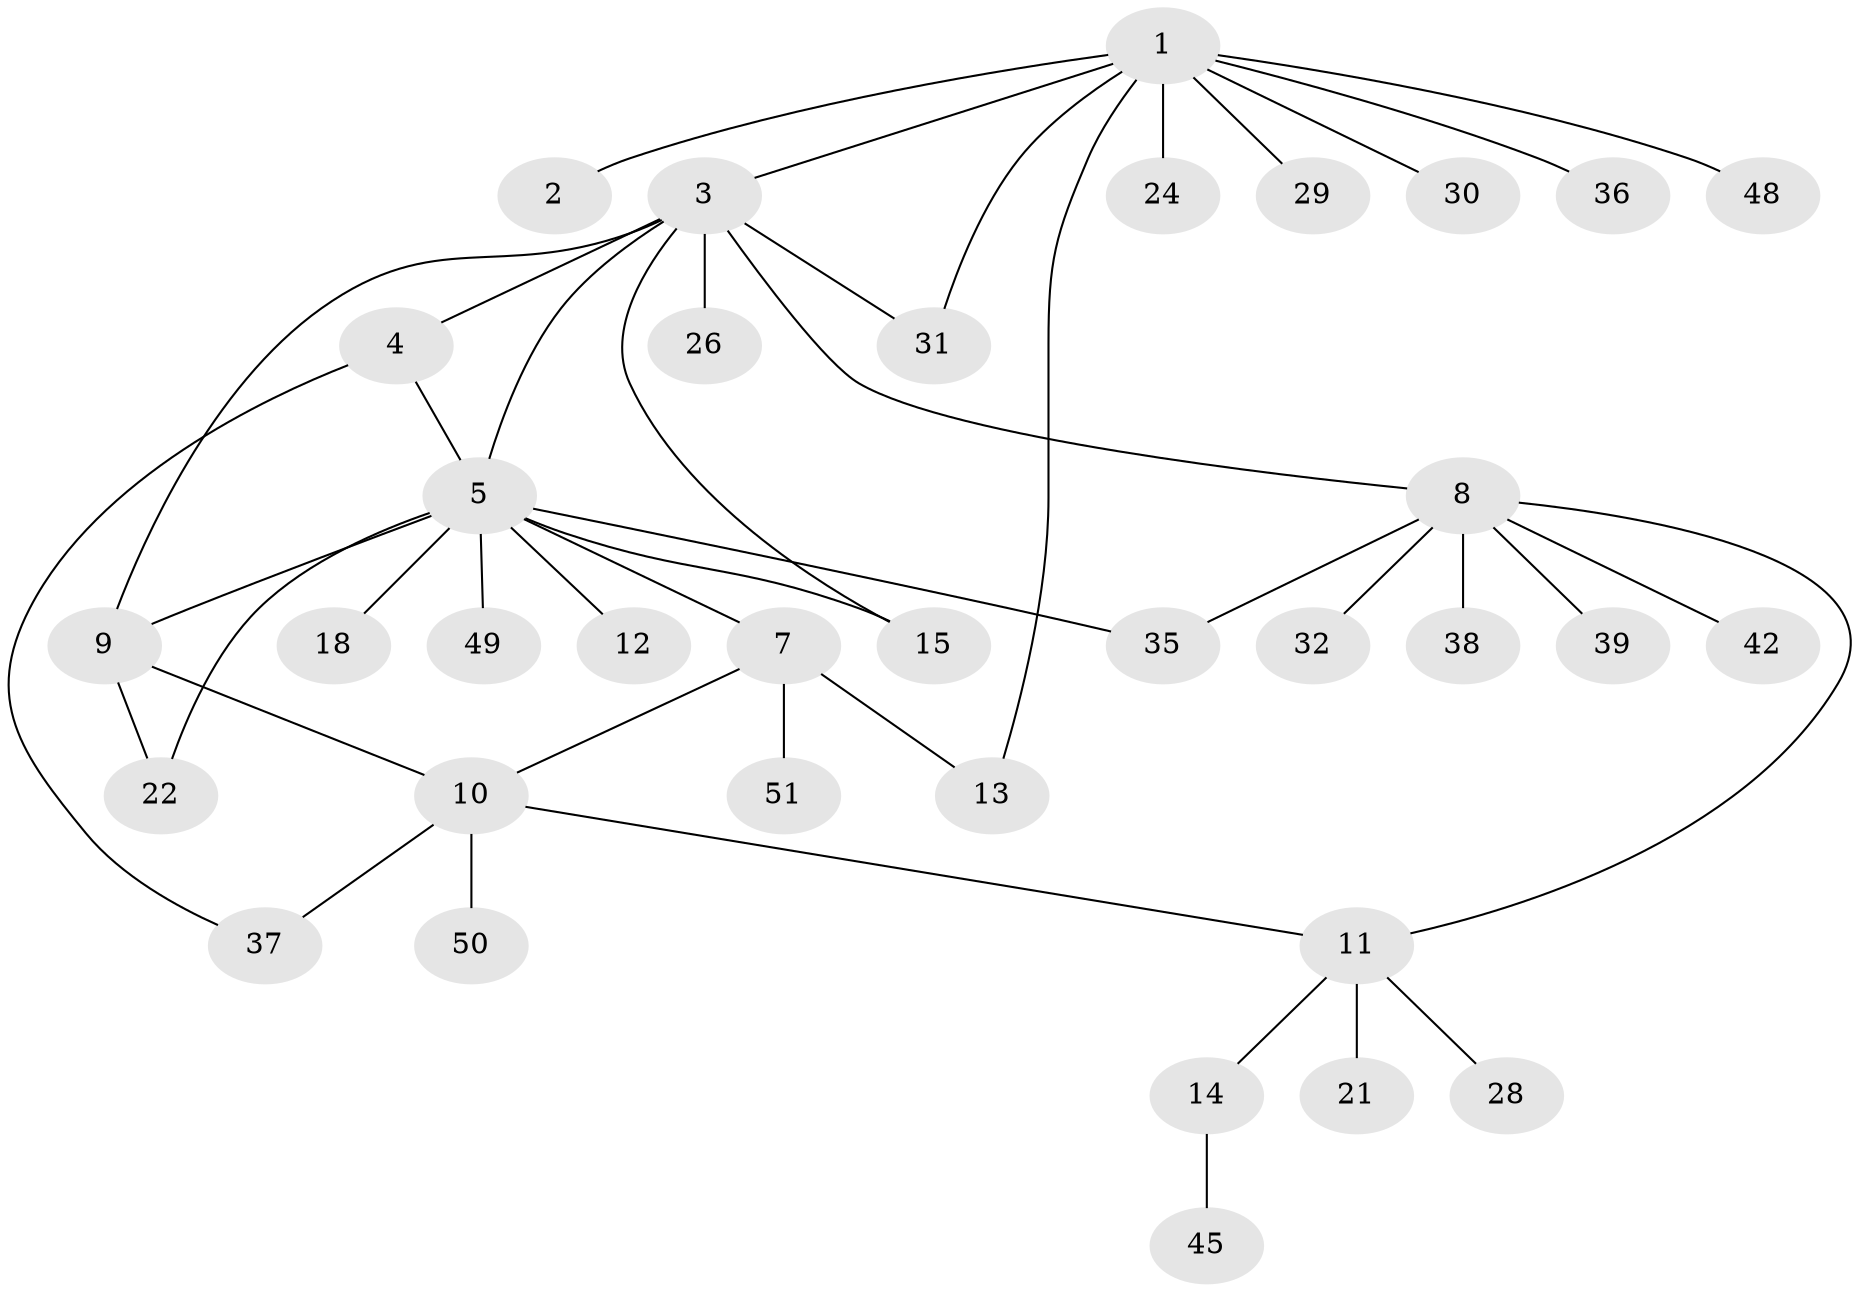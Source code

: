 // original degree distribution, {5: 0.058823529411764705, 1: 0.5098039215686274, 7: 0.0196078431372549, 4: 0.0392156862745098, 11: 0.0196078431372549, 6: 0.0392156862745098, 8: 0.0196078431372549, 3: 0.09803921568627451, 2: 0.19607843137254902}
// Generated by graph-tools (version 1.1) at 2025/41/03/06/25 10:41:49]
// undirected, 35 vertices, 44 edges
graph export_dot {
graph [start="1"]
  node [color=gray90,style=filled];
  1 [super="+6"];
  2;
  3 [super="+19"];
  4 [super="+44"];
  5 [super="+33"];
  7 [super="+16"];
  8 [super="+47"];
  9;
  10 [super="+23"];
  11 [super="+34"];
  12;
  13 [super="+20"];
  14 [super="+25"];
  15 [super="+17"];
  18;
  21 [super="+27"];
  22 [super="+40"];
  24;
  26;
  28;
  29;
  30;
  31 [super="+41"];
  32;
  35 [super="+46"];
  36;
  37;
  38;
  39 [super="+43"];
  42;
  45;
  48;
  49;
  50;
  51;
  1 -- 2;
  1 -- 3;
  1 -- 24;
  1 -- 30;
  1 -- 48;
  1 -- 29;
  1 -- 36;
  1 -- 13;
  1 -- 31;
  3 -- 4;
  3 -- 5;
  3 -- 8;
  3 -- 9;
  3 -- 26;
  3 -- 31;
  3 -- 15;
  4 -- 37;
  4 -- 5;
  5 -- 7;
  5 -- 9;
  5 -- 12;
  5 -- 15;
  5 -- 18;
  5 -- 22;
  5 -- 35 [weight=2];
  5 -- 49;
  7 -- 10;
  7 -- 13;
  7 -- 51;
  8 -- 32;
  8 -- 38;
  8 -- 39;
  8 -- 42;
  8 -- 11;
  8 -- 35;
  9 -- 10;
  9 -- 22;
  10 -- 11;
  10 -- 37;
  10 -- 50;
  11 -- 14;
  11 -- 21;
  11 -- 28;
  14 -- 45;
}

